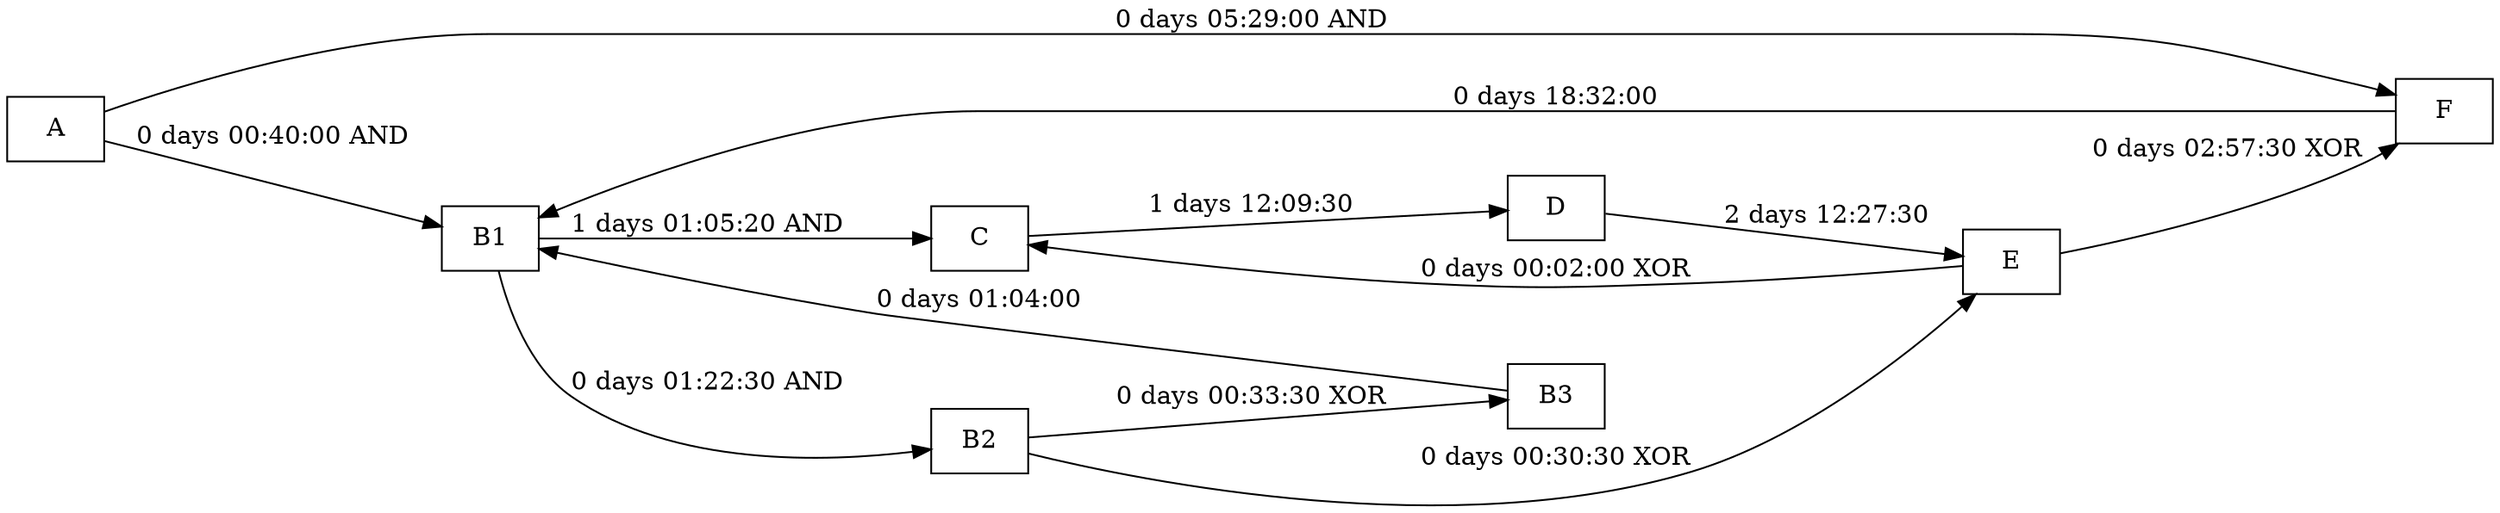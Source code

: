 // HM_LC
graph {
	graph [rankdir=LR]
	node [shape=box]
	edge [arrowType=normal]
	A -- B1 [label="0 days 00:40:00 AND" dir=forward]
	A -- F [label="0 days 05:29:00 AND" dir=forward]
	E -- C [label="0 days 00:02:00 XOR" dir=forward]
	E -- F [label="0 days 02:57:30 XOR" dir=forward]
	B2 -- B3 [label="0 days 00:33:30 XOR" dir=forward]
	B2 -- E [label="0 days 00:30:30 XOR" dir=forward]
	B3 -- B1 [label="0 days 01:04:00" dir=forward]
	B1 -- B2 [label="0 days 01:22:30 AND" dir=forward]
	B1 -- C [label="1 days 01:05:20 AND" dir=forward]
	F -- B1 [label="0 days 18:32:00" dir=forward]
	C -- D [label="1 days 12:09:30" dir=forward]
	D -- E [label="2 days 12:27:30" dir=forward]
}
